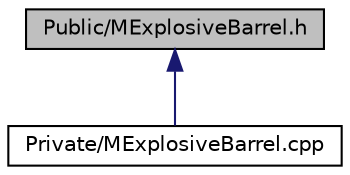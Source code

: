 digraph "Public/MExplosiveBarrel.h"
{
 // LATEX_PDF_SIZE
  edge [fontname="Helvetica",fontsize="10",labelfontname="Helvetica",labelfontsize="10"];
  node [fontname="Helvetica",fontsize="10",shape=record];
  Node1 [label="Public/MExplosiveBarrel.h",height=0.2,width=0.4,color="black", fillcolor="grey75", style="filled", fontcolor="black",tooltip=" "];
  Node1 -> Node2 [dir="back",color="midnightblue",fontsize="10",style="solid",fontname="Helvetica"];
  Node2 [label="Private/MExplosiveBarrel.cpp",height=0.2,width=0.4,color="black", fillcolor="white", style="filled",URL="$_m_explosive_barrel_8cpp.html",tooltip=" "];
}
